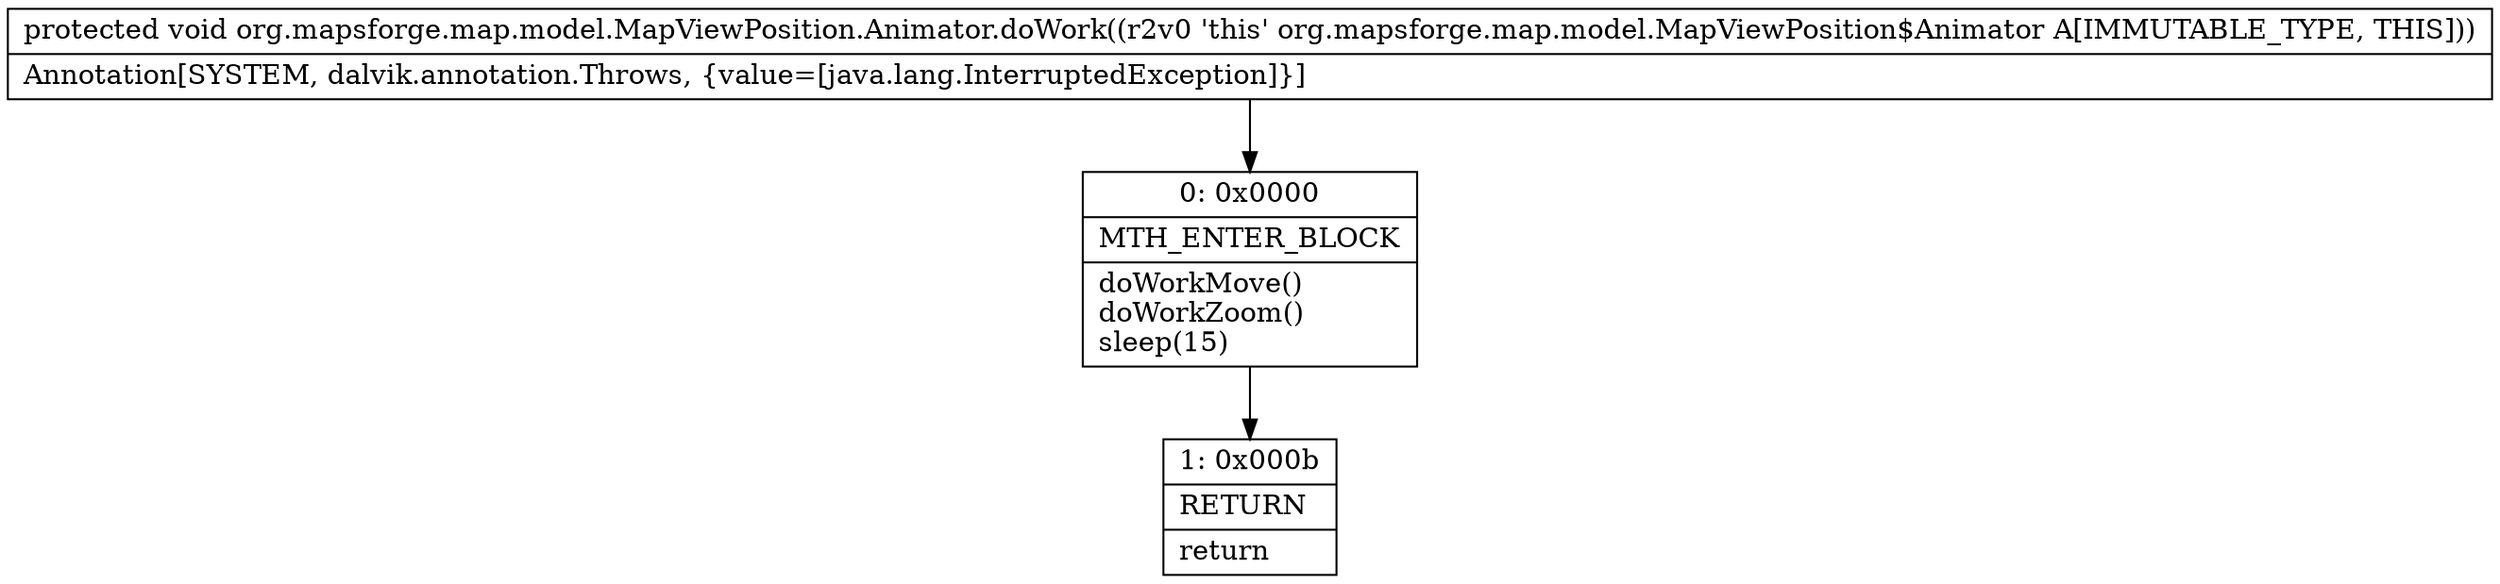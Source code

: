digraph "CFG fororg.mapsforge.map.model.MapViewPosition.Animator.doWork()V" {
Node_0 [shape=record,label="{0\:\ 0x0000|MTH_ENTER_BLOCK\l|doWorkMove()\ldoWorkZoom()\lsleep(15)\l}"];
Node_1 [shape=record,label="{1\:\ 0x000b|RETURN\l|return\l}"];
MethodNode[shape=record,label="{protected void org.mapsforge.map.model.MapViewPosition.Animator.doWork((r2v0 'this' org.mapsforge.map.model.MapViewPosition$Animator A[IMMUTABLE_TYPE, THIS]))  | Annotation[SYSTEM, dalvik.annotation.Throws, \{value=[java.lang.InterruptedException]\}]\l}"];
MethodNode -> Node_0;
Node_0 -> Node_1;
}

